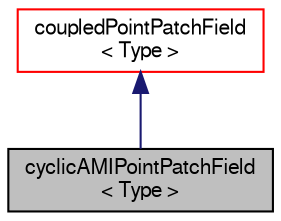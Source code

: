 digraph "cyclicAMIPointPatchField&lt; Type &gt;"
{
  bgcolor="transparent";
  edge [fontname="FreeSans",fontsize="10",labelfontname="FreeSans",labelfontsize="10"];
  node [fontname="FreeSans",fontsize="10",shape=record];
  Node3 [label="cyclicAMIPointPatchField\l\< Type \>",height=0.2,width=0.4,color="black", fillcolor="grey75", style="filled", fontcolor="black"];
  Node4 -> Node3 [dir="back",color="midnightblue",fontsize="10",style="solid",fontname="FreeSans"];
  Node4 [label="coupledPointPatchField\l\< Type \>",height=0.2,width=0.4,color="red",URL="$a26566.html",tooltip="A Coupled boundary condition for pointField. "];
}
